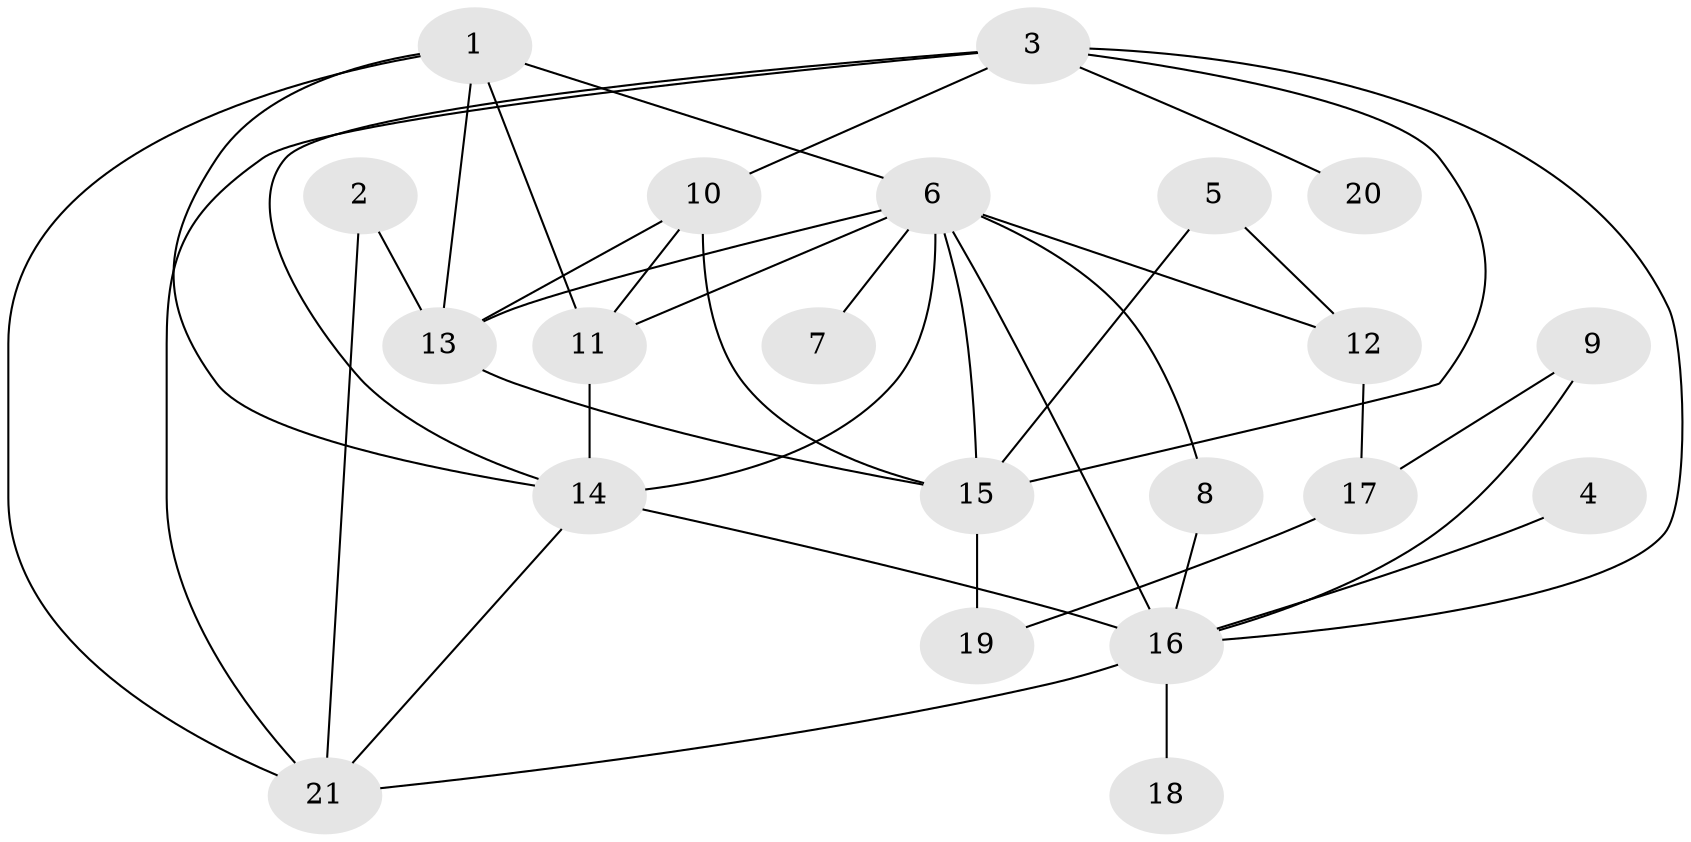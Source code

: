 // original degree distribution, {6: 0.05970149253731343, 12: 0.014925373134328358, 11: 0.029850746268656716, 5: 0.029850746268656716, 2: 0.23880597014925373, 3: 0.13432835820895522, 7: 0.014925373134328358, 4: 0.05970149253731343, 1: 0.417910447761194}
// Generated by graph-tools (version 1.1) at 2025/36/03/04/25 23:36:45]
// undirected, 21 vertices, 39 edges
graph export_dot {
  node [color=gray90,style=filled];
  1;
  2;
  3;
  4;
  5;
  6;
  7;
  8;
  9;
  10;
  11;
  12;
  13;
  14;
  15;
  16;
  17;
  18;
  19;
  20;
  21;
  1 -- 6 [weight=1.0];
  1 -- 11 [weight=1.0];
  1 -- 13 [weight=1.0];
  1 -- 14 [weight=1.0];
  1 -- 21 [weight=1.0];
  2 -- 13 [weight=1.0];
  2 -- 21 [weight=1.0];
  3 -- 10 [weight=1.0];
  3 -- 14 [weight=1.0];
  3 -- 15 [weight=1.0];
  3 -- 16 [weight=1.0];
  3 -- 20 [weight=1.0];
  3 -- 21 [weight=1.0];
  4 -- 16 [weight=1.0];
  5 -- 12 [weight=1.0];
  5 -- 15 [weight=1.0];
  6 -- 7 [weight=1.0];
  6 -- 8 [weight=1.0];
  6 -- 11 [weight=1.0];
  6 -- 12 [weight=1.0];
  6 -- 13 [weight=1.0];
  6 -- 14 [weight=1.0];
  6 -- 15 [weight=1.0];
  6 -- 16 [weight=1.0];
  8 -- 16 [weight=1.0];
  9 -- 16 [weight=1.0];
  9 -- 17 [weight=1.0];
  10 -- 11 [weight=1.0];
  10 -- 13 [weight=1.0];
  10 -- 15 [weight=2.0];
  11 -- 14 [weight=1.0];
  12 -- 17 [weight=1.0];
  13 -- 15 [weight=1.0];
  14 -- 16 [weight=2.0];
  14 -- 21 [weight=1.0];
  15 -- 19 [weight=2.0];
  16 -- 18 [weight=1.0];
  16 -- 21 [weight=1.0];
  17 -- 19 [weight=1.0];
}
